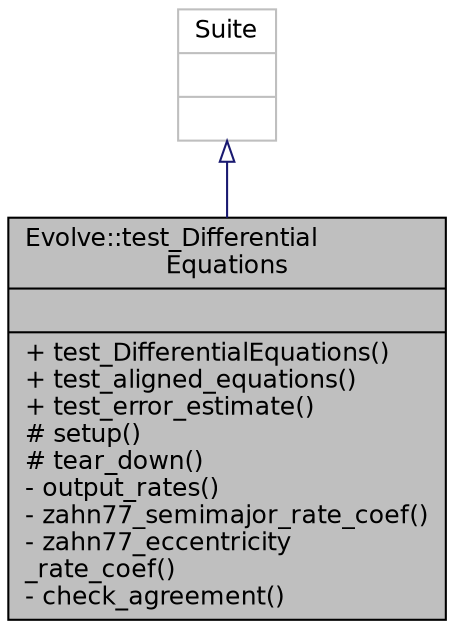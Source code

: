 digraph "Evolve::test_DifferentialEquations"
{
 // INTERACTIVE_SVG=YES
  edge [fontname="Helvetica",fontsize="12",labelfontname="Helvetica",labelfontsize="12"];
  node [fontname="Helvetica",fontsize="12",shape=record];
  Node2 [label="{Evolve::test_Differential\lEquations\n||+ test_DifferentialEquations()\l+ test_aligned_equations()\l+ test_error_estimate()\l# setup()\l# tear_down()\l- output_rates()\l- zahn77_semimajor_rate_coef()\l- zahn77_eccentricity\l_rate_coef()\l- check_agreement()\l}",height=0.2,width=0.4,color="black", fillcolor="grey75", style="filled", fontcolor="black"];
  Node3 -> Node2 [dir="back",color="midnightblue",fontsize="12",style="solid",arrowtail="onormal",fontname="Helvetica"];
  Node3 [label="{Suite\n||}",height=0.2,width=0.4,color="grey75", fillcolor="white", style="filled"];
}
